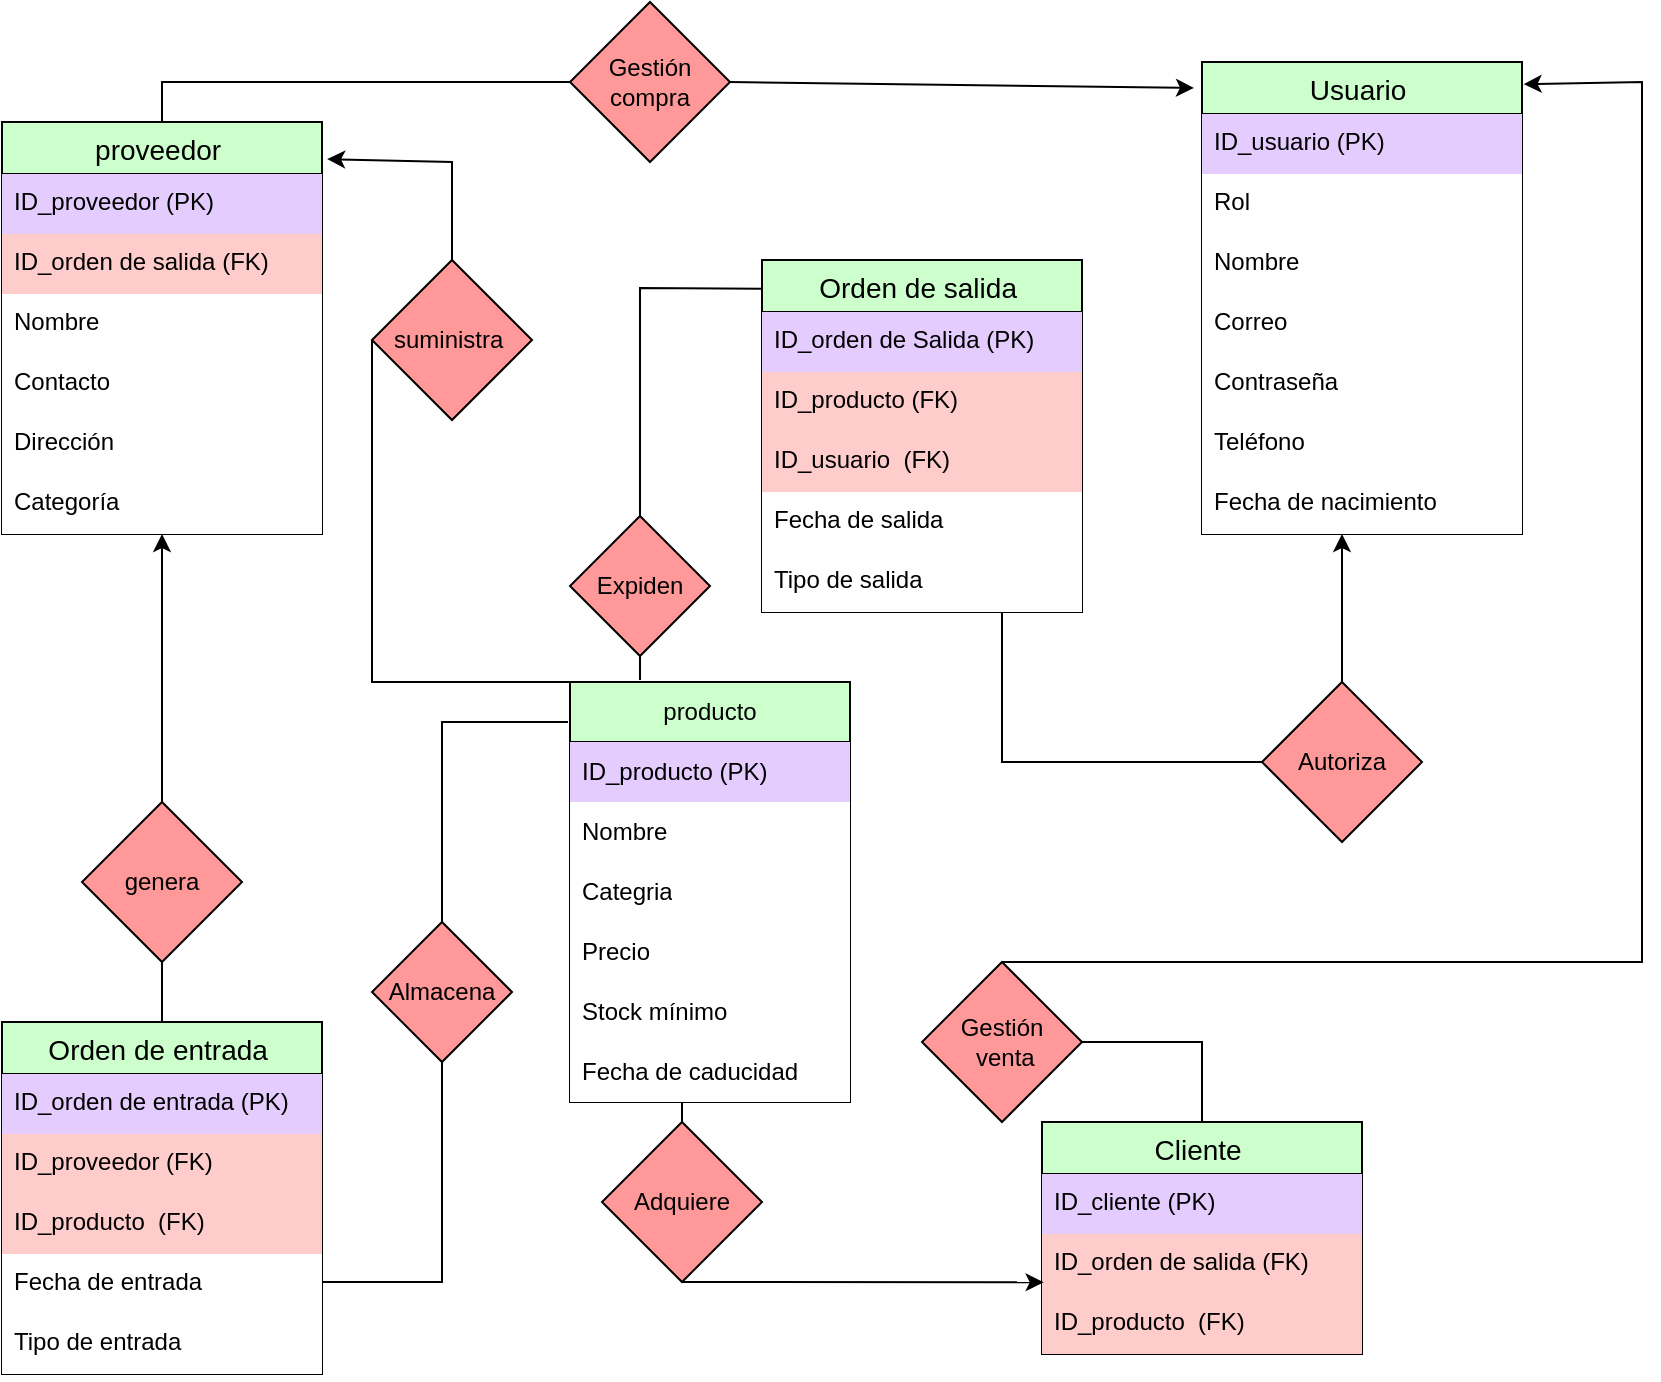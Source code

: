 <mxfile version="26.0.16">
  <diagram name="Página-1" id="MSMkWED141EJ4wdk_DFo">
    <mxGraphModel grid="1" page="1" gridSize="10" guides="1" tooltips="1" connect="1" arrows="1" fold="1" pageScale="1" pageWidth="827" pageHeight="1169" math="0" shadow="0">
      <root>
        <mxCell id="0" />
        <mxCell id="1" parent="0" />
        <mxCell id="c6SjBrnhqA3DmeC0WdgH-87" value="Gestión compra" style="rhombus;whiteSpace=wrap;html=1;fillColor=light-dark(#FF9999,#000000);" vertex="1" parent="1">
          <mxGeometry x="384" y="-80" width="80" height="80" as="geometry" />
        </mxCell>
        <mxCell id="c6SjBrnhqA3DmeC0WdgH-93" value="Adquiere" style="rhombus;whiteSpace=wrap;html=1;fillColor=light-dark(#FF9999,#000000);" vertex="1" parent="1">
          <mxGeometry x="400" y="480" width="80" height="80" as="geometry" />
        </mxCell>
        <mxCell id="c6SjBrnhqA3DmeC0WdgH-108" value="Almacena" style="rhombus;whiteSpace=wrap;html=1;fillColor=light-dark(#FF9999,var(--ge-dark-color, #121212));" vertex="1" parent="1">
          <mxGeometry x="285" y="380" width="70" height="70" as="geometry" />
        </mxCell>
        <mxCell id="c6SjBrnhqA3DmeC0WdgH-102" value="genera" style="rhombus;whiteSpace=wrap;html=1;fillColor=light-dark(#FF9999,var(--ge-dark-color, #121212));" vertex="1" parent="1">
          <mxGeometry x="140" y="320" width="80" height="80" as="geometry" />
        </mxCell>
        <mxCell id="c6SjBrnhqA3DmeC0WdgH-78" value="suministra&amp;nbsp;" style="rhombus;whiteSpace=wrap;html=1;fillColor=light-dark(#FF9999,#000000);" vertex="1" parent="1">
          <mxGeometry x="285" y="49" width="80" height="80" as="geometry" />
        </mxCell>
        <mxCell id="c6SjBrnhqA3DmeC0WdgH-110" value="Expiden" style="rhombus;whiteSpace=wrap;html=1;fillColor=light-dark(#FF9999,var(--ge-dark-color, #121212));" vertex="1" parent="1">
          <mxGeometry x="384" y="177" width="70" height="70" as="geometry" />
        </mxCell>
        <mxCell id="c6SjBrnhqA3DmeC0WdgH-75" value="Autoriza" style="rhombus;whiteSpace=wrap;html=1;fillColor=light-dark(#FF9999,#000000);" vertex="1" parent="1">
          <mxGeometry x="730" y="260" width="80" height="80" as="geometry" />
        </mxCell>
        <mxCell id="c6SjBrnhqA3DmeC0WdgH-5" value="&lt;font style=&quot;vertical-align: inherit;&quot;&gt;&lt;font style=&quot;vertical-align: inherit;&quot;&gt;producto&lt;/font&gt;&lt;/font&gt;" style="swimlane;fontStyle=0;childLayout=stackLayout;horizontal=1;startSize=30;horizontalStack=0;resizeParent=1;resizeParentMax=0;resizeLast=0;collapsible=1;marginBottom=0;whiteSpace=wrap;html=1;fillColor=light-dark(#CCFFCC,var(--ge-dark-color, #121212));" vertex="1" parent="1">
          <mxGeometry x="384" y="260" width="140" height="210" as="geometry">
            <mxRectangle x="384" y="260" width="90" height="30" as="alternateBounds" />
          </mxGeometry>
        </mxCell>
        <mxCell id="c6SjBrnhqA3DmeC0WdgH-6" value="&lt;font style=&quot;vertical-align: inherit;&quot;&gt;&lt;font style=&quot;vertical-align: inherit;&quot;&gt;ID_producto (PK)&lt;/font&gt;&lt;/font&gt;" style="text;strokeColor=none;fillColor=#E5CCFF;align=left;verticalAlign=middle;spacingLeft=4;spacingRight=4;overflow=hidden;points=[[0,0.5],[1,0.5]];portConstraint=eastwest;rotatable=0;whiteSpace=wrap;html=1;" vertex="1" parent="c6SjBrnhqA3DmeC0WdgH-5">
          <mxGeometry y="30" width="140" height="30" as="geometry" />
        </mxCell>
        <mxCell id="c6SjBrnhqA3DmeC0WdgH-7" value="Nombre" style="text;strokeColor=none;fillColor=#FFFFFF;align=left;verticalAlign=middle;spacingLeft=4;spacingRight=4;overflow=hidden;points=[[0,0.5],[1,0.5]];portConstraint=eastwest;rotatable=0;whiteSpace=wrap;html=1;" vertex="1" parent="c6SjBrnhqA3DmeC0WdgH-5">
          <mxGeometry y="60" width="140" height="30" as="geometry" />
        </mxCell>
        <mxCell id="c6SjBrnhqA3DmeC0WdgH-8" value="Categria" style="text;strokeColor=none;fillColor=#FFFFFF;align=left;verticalAlign=middle;spacingLeft=4;spacingRight=4;overflow=hidden;points=[[0,0.5],[1,0.5]];portConstraint=eastwest;rotatable=0;whiteSpace=wrap;html=1;" vertex="1" parent="c6SjBrnhqA3DmeC0WdgH-5">
          <mxGeometry y="90" width="140" height="30" as="geometry" />
        </mxCell>
        <mxCell id="c6SjBrnhqA3DmeC0WdgH-37" value="Precio&amp;nbsp;" style="text;strokeColor=none;fillColor=#FFFFFF;align=left;verticalAlign=middle;spacingLeft=4;spacingRight=4;overflow=hidden;points=[[0,0.5],[1,0.5]];portConstraint=eastwest;rotatable=0;whiteSpace=wrap;html=1;" vertex="1" parent="c6SjBrnhqA3DmeC0WdgH-5">
          <mxGeometry y="120" width="140" height="30" as="geometry" />
        </mxCell>
        <mxCell id="c6SjBrnhqA3DmeC0WdgH-38" value="Stock mínimo&amp;nbsp;" style="text;strokeColor=none;fillColor=#FFFFFF;align=left;verticalAlign=middle;spacingLeft=4;spacingRight=4;overflow=hidden;points=[[0,0.5],[1,0.5]];portConstraint=eastwest;rotatable=0;whiteSpace=wrap;html=1;" vertex="1" parent="c6SjBrnhqA3DmeC0WdgH-5">
          <mxGeometry y="150" width="140" height="30" as="geometry" />
        </mxCell>
        <mxCell id="c6SjBrnhqA3DmeC0WdgH-39" value="Fecha de caducidad&amp;nbsp;" style="text;strokeColor=none;fillColor=#FFFFFF;align=left;verticalAlign=middle;spacingLeft=4;spacingRight=4;overflow=hidden;points=[[0,0.5],[1,0.5]];portConstraint=eastwest;rotatable=0;whiteSpace=wrap;html=1;" vertex="1" parent="c6SjBrnhqA3DmeC0WdgH-5">
          <mxGeometry y="180" width="140" height="30" as="geometry" />
        </mxCell>
        <mxCell id="c6SjBrnhqA3DmeC0WdgH-28" value="Usuario " style="swimlane;fontStyle=0;childLayout=stackLayout;horizontal=1;startSize=26;horizontalStack=0;resizeParent=1;resizeParentMax=0;resizeLast=0;collapsible=1;marginBottom=0;align=center;fontSize=14;fillColor=light-dark(#CCFFCC,#000000);" vertex="1" parent="1">
          <mxGeometry x="700" y="-50" width="160" height="236" as="geometry">
            <mxRectangle x="680" y="130" width="90" height="30" as="alternateBounds" />
          </mxGeometry>
        </mxCell>
        <mxCell id="c6SjBrnhqA3DmeC0WdgH-29" value="ID_usuario (PK)" style="text;strokeColor=none;fillColor=#E5CCFF;spacingLeft=4;spacingRight=4;overflow=hidden;rotatable=0;points=[[0,0.5],[1,0.5]];portConstraint=eastwest;fontSize=12;whiteSpace=wrap;html=1;" vertex="1" parent="c6SjBrnhqA3DmeC0WdgH-28">
          <mxGeometry y="26" width="160" height="30" as="geometry" />
        </mxCell>
        <mxCell id="c6SjBrnhqA3DmeC0WdgH-30" value="Rol" style="text;strokeColor=none;fillColor=#FFFFFF;spacingLeft=4;spacingRight=4;overflow=hidden;rotatable=0;points=[[0,0.5],[1,0.5]];portConstraint=eastwest;fontSize=12;whiteSpace=wrap;html=1;" vertex="1" parent="c6SjBrnhqA3DmeC0WdgH-28">
          <mxGeometry y="56" width="160" height="30" as="geometry" />
        </mxCell>
        <mxCell id="c6SjBrnhqA3DmeC0WdgH-31" value="Nombre&amp;nbsp;" style="text;strokeColor=none;fillColor=#FFFFFF;spacingLeft=4;spacingRight=4;overflow=hidden;rotatable=0;points=[[0,0.5],[1,0.5]];portConstraint=eastwest;fontSize=12;whiteSpace=wrap;html=1;" vertex="1" parent="c6SjBrnhqA3DmeC0WdgH-28">
          <mxGeometry y="86" width="160" height="30" as="geometry" />
        </mxCell>
        <mxCell id="c6SjBrnhqA3DmeC0WdgH-33" value="Correo&amp;nbsp;" style="text;strokeColor=none;fillColor=#FFFFFF;spacingLeft=4;spacingRight=4;overflow=hidden;rotatable=0;points=[[0,0.5],[1,0.5]];portConstraint=eastwest;fontSize=12;whiteSpace=wrap;html=1;" vertex="1" parent="c6SjBrnhqA3DmeC0WdgH-28">
          <mxGeometry y="116" width="160" height="30" as="geometry" />
        </mxCell>
        <mxCell id="c6SjBrnhqA3DmeC0WdgH-34" value="Contraseña" style="text;strokeColor=none;fillColor=#FFFFFF;spacingLeft=4;spacingRight=4;overflow=hidden;rotatable=0;points=[[0,0.5],[1,0.5]];portConstraint=eastwest;fontSize=12;whiteSpace=wrap;html=1;" vertex="1" parent="c6SjBrnhqA3DmeC0WdgH-28">
          <mxGeometry y="146" width="160" height="30" as="geometry" />
        </mxCell>
        <mxCell id="c6SjBrnhqA3DmeC0WdgH-35" value="Teléfono&amp;nbsp;" style="text;strokeColor=none;fillColor=#FFFFFF;spacingLeft=4;spacingRight=4;overflow=hidden;rotatable=0;points=[[0,0.5],[1,0.5]];portConstraint=eastwest;fontSize=12;whiteSpace=wrap;html=1;" vertex="1" parent="c6SjBrnhqA3DmeC0WdgH-28">
          <mxGeometry y="176" width="160" height="30" as="geometry" />
        </mxCell>
        <mxCell id="c6SjBrnhqA3DmeC0WdgH-36" value="Fecha de nacimiento&amp;nbsp;" style="text;strokeColor=none;fillColor=#FFFFFF;spacingLeft=4;spacingRight=4;overflow=hidden;rotatable=0;points=[[0,0.5],[1,0.5]];portConstraint=eastwest;fontSize=12;whiteSpace=wrap;html=1;" vertex="1" parent="c6SjBrnhqA3DmeC0WdgH-28">
          <mxGeometry y="206" width="160" height="30" as="geometry" />
        </mxCell>
        <mxCell id="c6SjBrnhqA3DmeC0WdgH-41" value="Orden de salida " style="swimlane;fontStyle=0;childLayout=stackLayout;horizontal=1;startSize=26;horizontalStack=0;resizeParent=1;resizeParentMax=0;resizeLast=0;collapsible=1;marginBottom=0;align=center;fontSize=14;fillColor=light-dark(#CCFFCC,#000000);" vertex="1" parent="1">
          <mxGeometry x="480" y="49" width="160" height="176" as="geometry">
            <mxRectangle x="550" y="250" width="104" height="30" as="alternateBounds" />
          </mxGeometry>
        </mxCell>
        <mxCell id="c6SjBrnhqA3DmeC0WdgH-42" value="ID_orden de Salida (PK)" style="text;strokeColor=none;fillColor=#E5CCFF;spacingLeft=4;spacingRight=4;overflow=hidden;rotatable=0;points=[[0,0.5],[1,0.5]];portConstraint=eastwest;fontSize=12;whiteSpace=wrap;html=1;" vertex="1" parent="c6SjBrnhqA3DmeC0WdgH-41">
          <mxGeometry y="26" width="160" height="30" as="geometry" />
        </mxCell>
        <mxCell id="c6SjBrnhqA3DmeC0WdgH-43" value="ID_producto (FK)" style="text;strokeColor=none;fillColor=#FFCCCC;spacingLeft=4;spacingRight=4;overflow=hidden;rotatable=0;points=[[0,0.5],[1,0.5]];portConstraint=eastwest;fontSize=12;whiteSpace=wrap;html=1;" vertex="1" parent="c6SjBrnhqA3DmeC0WdgH-41">
          <mxGeometry y="56" width="160" height="30" as="geometry" />
        </mxCell>
        <mxCell id="c6SjBrnhqA3DmeC0WdgH-52" value="ID_usuario&amp;nbsp; (FK)" style="text;strokeColor=none;fillColor=#FFCCCC;spacingLeft=4;spacingRight=4;overflow=hidden;rotatable=0;points=[[0,0.5],[1,0.5]];portConstraint=eastwest;fontSize=12;whiteSpace=wrap;html=1;" vertex="1" parent="c6SjBrnhqA3DmeC0WdgH-41">
          <mxGeometry y="86" width="160" height="30" as="geometry" />
        </mxCell>
        <mxCell id="c6SjBrnhqA3DmeC0WdgH-44" value="Fecha de salida&amp;nbsp;" style="text;strokeColor=none;fillColor=#FFFFFF;spacingLeft=4;spacingRight=4;overflow=hidden;rotatable=0;points=[[0,0.5],[1,0.5]];portConstraint=eastwest;fontSize=12;whiteSpace=wrap;html=1;" vertex="1" parent="c6SjBrnhqA3DmeC0WdgH-41">
          <mxGeometry y="116" width="160" height="30" as="geometry" />
        </mxCell>
        <mxCell id="c6SjBrnhqA3DmeC0WdgH-51" value="Tipo de salida&amp;nbsp;" style="text;strokeColor=none;fillColor=#FFFFFF;spacingLeft=4;spacingRight=4;overflow=hidden;rotatable=0;points=[[0,0.5],[1,0.5]];portConstraint=eastwest;fontSize=12;whiteSpace=wrap;html=1;" vertex="1" parent="c6SjBrnhqA3DmeC0WdgH-41">
          <mxGeometry y="146" width="160" height="30" as="geometry" />
        </mxCell>
        <mxCell id="c6SjBrnhqA3DmeC0WdgH-53" value="Orden de entrada " style="swimlane;fontStyle=0;childLayout=stackLayout;horizontal=1;startSize=26;horizontalStack=0;resizeParent=1;resizeParentMax=0;resizeLast=0;collapsible=1;marginBottom=0;align=center;fontSize=14;fillColor=light-dark(#CCFFCC,#000000);" vertex="1" parent="1">
          <mxGeometry x="100" y="430" width="160" height="176" as="geometry">
            <mxRectangle x="135" y="470" width="110" height="30" as="alternateBounds" />
          </mxGeometry>
        </mxCell>
        <mxCell id="c6SjBrnhqA3DmeC0WdgH-54" value="ID_orden de entrada (PK)" style="text;strokeColor=none;fillColor=#E5CCFF;spacingLeft=4;spacingRight=4;overflow=hidden;rotatable=0;points=[[0,0.5],[1,0.5]];portConstraint=eastwest;fontSize=12;whiteSpace=wrap;html=1;" vertex="1" parent="c6SjBrnhqA3DmeC0WdgH-53">
          <mxGeometry y="26" width="160" height="30" as="geometry" />
        </mxCell>
        <mxCell id="c6SjBrnhqA3DmeC0WdgH-55" value="ID_proveedor (FK)" style="text;strokeColor=none;fillColor=#FFCCCC;spacingLeft=4;spacingRight=4;overflow=hidden;rotatable=0;points=[[0,0.5],[1,0.5]];portConstraint=eastwest;fontSize=12;whiteSpace=wrap;html=1;" vertex="1" parent="c6SjBrnhqA3DmeC0WdgH-53">
          <mxGeometry y="56" width="160" height="30" as="geometry" />
        </mxCell>
        <mxCell id="c6SjBrnhqA3DmeC0WdgH-56" value="ID_producto&amp;nbsp; (FK)" style="text;strokeColor=none;fillColor=#FFCCCC;spacingLeft=4;spacingRight=4;overflow=hidden;rotatable=0;points=[[0,0.5],[1,0.5]];portConstraint=eastwest;fontSize=12;whiteSpace=wrap;html=1;" vertex="1" parent="c6SjBrnhqA3DmeC0WdgH-53">
          <mxGeometry y="86" width="160" height="30" as="geometry" />
        </mxCell>
        <mxCell id="c6SjBrnhqA3DmeC0WdgH-57" value="Fecha de entrada&amp;nbsp;" style="text;strokeColor=none;fillColor=#FFFFFF;spacingLeft=4;spacingRight=4;overflow=hidden;rotatable=0;points=[[0,0.5],[1,0.5]];portConstraint=eastwest;fontSize=12;whiteSpace=wrap;html=1;" vertex="1" parent="c6SjBrnhqA3DmeC0WdgH-53">
          <mxGeometry y="116" width="160" height="30" as="geometry" />
        </mxCell>
        <mxCell id="c6SjBrnhqA3DmeC0WdgH-58" value="Tipo de entrada&amp;nbsp;&amp;nbsp;" style="text;strokeColor=none;fillColor=#FFFFFF;spacingLeft=4;spacingRight=4;overflow=hidden;rotatable=0;points=[[0,0.5],[1,0.5]];portConstraint=eastwest;fontSize=12;whiteSpace=wrap;html=1;" vertex="1" parent="c6SjBrnhqA3DmeC0WdgH-53">
          <mxGeometry y="146" width="160" height="30" as="geometry" />
        </mxCell>
        <mxCell id="c6SjBrnhqA3DmeC0WdgH-59" value="Cliente " style="swimlane;fontStyle=0;childLayout=stackLayout;horizontal=1;startSize=26;horizontalStack=0;resizeParent=1;resizeParentMax=0;resizeLast=0;collapsible=1;marginBottom=0;align=center;fontSize=14;fillColor=light-dark(#CCFFCC,#000000);" vertex="1" parent="1">
          <mxGeometry x="620" y="480" width="160" height="116" as="geometry">
            <mxRectangle x="369" y="570" width="90" height="30" as="alternateBounds" />
          </mxGeometry>
        </mxCell>
        <mxCell id="c6SjBrnhqA3DmeC0WdgH-60" value="ID_cliente (PK)&amp;nbsp;" style="text;strokeColor=none;fillColor=#E5CCFF;spacingLeft=4;spacingRight=4;overflow=hidden;rotatable=0;points=[[0,0.5],[1,0.5]];portConstraint=eastwest;fontSize=12;whiteSpace=wrap;html=1;" vertex="1" parent="c6SjBrnhqA3DmeC0WdgH-59">
          <mxGeometry y="26" width="160" height="30" as="geometry" />
        </mxCell>
        <mxCell id="c6SjBrnhqA3DmeC0WdgH-61" value="ID_orden de salida (FK)" style="text;strokeColor=none;fillColor=#FFCCCC;spacingLeft=4;spacingRight=4;overflow=hidden;rotatable=0;points=[[0,0.5],[1,0.5]];portConstraint=eastwest;fontSize=12;whiteSpace=wrap;html=1;" vertex="1" parent="c6SjBrnhqA3DmeC0WdgH-59">
          <mxGeometry y="56" width="160" height="30" as="geometry" />
        </mxCell>
        <mxCell id="c6SjBrnhqA3DmeC0WdgH-62" value="ID_producto&amp;nbsp; (FK)" style="text;strokeColor=none;fillColor=#FFCCCC;spacingLeft=4;spacingRight=4;overflow=hidden;rotatable=0;points=[[0,0.5],[1,0.5]];portConstraint=eastwest;fontSize=12;whiteSpace=wrap;html=1;" vertex="1" parent="c6SjBrnhqA3DmeC0WdgH-59">
          <mxGeometry y="86" width="160" height="30" as="geometry" />
        </mxCell>
        <mxCell id="c6SjBrnhqA3DmeC0WdgH-65" value="proveedor " style="swimlane;fontStyle=0;childLayout=stackLayout;horizontal=1;startSize=26;horizontalStack=0;resizeParent=1;resizeParentMax=0;resizeLast=0;collapsible=1;marginBottom=0;align=center;fontSize=14;fillColor=light-dark(#CCFFCC,#000000);" vertex="1" parent="1">
          <mxGeometry x="100" y="-20" width="160" height="206" as="geometry">
            <mxRectangle x="145" y="210" width="90" height="30" as="alternateBounds" />
          </mxGeometry>
        </mxCell>
        <mxCell id="c6SjBrnhqA3DmeC0WdgH-66" value="ID_proveedor (PK)&amp;nbsp;" style="text;strokeColor=none;fillColor=#E5CCFF;spacingLeft=4;spacingRight=4;overflow=hidden;rotatable=0;points=[[0,0.5],[1,0.5]];portConstraint=eastwest;fontSize=12;whiteSpace=wrap;html=1;" vertex="1" parent="c6SjBrnhqA3DmeC0WdgH-65">
          <mxGeometry y="26" width="160" height="30" as="geometry" />
        </mxCell>
        <mxCell id="c6SjBrnhqA3DmeC0WdgH-71" value="ID_orden de salida (FK)" style="text;strokeColor=none;fillColor=#FFCCCC;spacingLeft=4;spacingRight=4;overflow=hidden;rotatable=0;points=[[0,0.5],[1,0.5]];portConstraint=eastwest;fontSize=12;whiteSpace=wrap;html=1;" vertex="1" parent="c6SjBrnhqA3DmeC0WdgH-65">
          <mxGeometry y="56" width="160" height="30" as="geometry" />
        </mxCell>
        <mxCell id="c6SjBrnhqA3DmeC0WdgH-67" value="Nombre" style="text;strokeColor=none;fillColor=#FFFFFF;spacingLeft=4;spacingRight=4;overflow=hidden;rotatable=0;points=[[0,0.5],[1,0.5]];portConstraint=eastwest;fontSize=12;whiteSpace=wrap;html=1;" vertex="1" parent="c6SjBrnhqA3DmeC0WdgH-65">
          <mxGeometry y="86" width="160" height="30" as="geometry" />
        </mxCell>
        <mxCell id="c6SjBrnhqA3DmeC0WdgH-68" value="Contacto&amp;nbsp;" style="text;strokeColor=none;fillColor=#FFFFFF;spacingLeft=4;spacingRight=4;overflow=hidden;rotatable=0;points=[[0,0.5],[1,0.5]];portConstraint=eastwest;fontSize=12;whiteSpace=wrap;html=1;" vertex="1" parent="c6SjBrnhqA3DmeC0WdgH-65">
          <mxGeometry y="116" width="160" height="30" as="geometry" />
        </mxCell>
        <mxCell id="c6SjBrnhqA3DmeC0WdgH-69" value="Dirección&amp;nbsp;" style="text;strokeColor=none;fillColor=#FFFFFF;spacingLeft=4;spacingRight=4;overflow=hidden;rotatable=0;points=[[0,0.5],[1,0.5]];portConstraint=eastwest;fontSize=12;whiteSpace=wrap;html=1;" vertex="1" parent="c6SjBrnhqA3DmeC0WdgH-65">
          <mxGeometry y="146" width="160" height="30" as="geometry" />
        </mxCell>
        <mxCell id="c6SjBrnhqA3DmeC0WdgH-70" value="Categoría&amp;nbsp;" style="text;strokeColor=none;fillColor=#FFFFFF;spacingLeft=4;spacingRight=4;overflow=hidden;rotatable=0;points=[[0,0.5],[1,0.5]];portConstraint=eastwest;fontSize=12;whiteSpace=wrap;html=1;" vertex="1" parent="c6SjBrnhqA3DmeC0WdgH-65">
          <mxGeometry y="176" width="160" height="30" as="geometry" />
        </mxCell>
        <mxCell id="c6SjBrnhqA3DmeC0WdgH-76" style="edgeStyle=orthogonalEdgeStyle;rounded=0;orthogonalLoop=1;jettySize=auto;html=1;exitX=0.5;exitY=0;exitDx=0;exitDy=0;fillColor=#FFFFFF;" edge="1" parent="1" source="c6SjBrnhqA3DmeC0WdgH-75" target="c6SjBrnhqA3DmeC0WdgH-28">
          <mxGeometry relative="1" as="geometry">
            <Array as="points">
              <mxPoint x="770" y="220" />
              <mxPoint x="770" y="220" />
            </Array>
          </mxGeometry>
        </mxCell>
        <mxCell id="c6SjBrnhqA3DmeC0WdgH-77" value="" style="endArrow=none;html=1;rounded=0;entryX=0;entryY=0.5;entryDx=0;entryDy=0;exitX=0.75;exitY=1;exitDx=0;exitDy=0;" edge="1" parent="1" source="c6SjBrnhqA3DmeC0WdgH-41" target="c6SjBrnhqA3DmeC0WdgH-75">
          <mxGeometry width="50" height="50" relative="1" as="geometry">
            <mxPoint x="590" y="225" as="sourcePoint" />
            <mxPoint x="630" y="410" as="targetPoint" />
            <Array as="points">
              <mxPoint x="600" y="300" />
            </Array>
          </mxGeometry>
        </mxCell>
        <mxCell id="c6SjBrnhqA3DmeC0WdgH-80" value="" style="endArrow=classic;html=1;rounded=0;entryX=1.016;entryY=0.09;entryDx=0;entryDy=0;exitX=0.5;exitY=0;exitDx=0;exitDy=0;entryPerimeter=0;" edge="1" parent="1" source="c6SjBrnhqA3DmeC0WdgH-78" target="c6SjBrnhqA3DmeC0WdgH-65">
          <mxGeometry width="50" height="50" relative="1" as="geometry">
            <mxPoint x="190" y="300" as="sourcePoint" />
            <mxPoint x="240" y="250" as="targetPoint" />
            <Array as="points">
              <mxPoint x="325" />
            </Array>
          </mxGeometry>
        </mxCell>
        <mxCell id="c6SjBrnhqA3DmeC0WdgH-81" value="" style="endArrow=none;html=1;rounded=0;entryX=0;entryY=0.5;entryDx=0;entryDy=0;exitX=0;exitY=0;exitDx=0;exitDy=0;" edge="1" parent="1" source="c6SjBrnhqA3DmeC0WdgH-5" target="c6SjBrnhqA3DmeC0WdgH-78">
          <mxGeometry width="50" height="50" relative="1" as="geometry">
            <mxPoint x="380" y="280" as="sourcePoint" />
            <mxPoint x="250" y="360" as="targetPoint" />
            <Array as="points">
              <mxPoint x="285" y="260" />
            </Array>
          </mxGeometry>
        </mxCell>
        <mxCell id="c6SjBrnhqA3DmeC0WdgH-88" value="" style="endArrow=classic;html=1;rounded=0;exitX=1;exitY=0.5;exitDx=0;exitDy=0;entryX=-0.025;entryY=0.055;entryDx=0;entryDy=0;entryPerimeter=0;" edge="1" parent="1" source="c6SjBrnhqA3DmeC0WdgH-87" target="c6SjBrnhqA3DmeC0WdgH-28">
          <mxGeometry width="50" height="50" relative="1" as="geometry">
            <mxPoint x="340" y="160" as="sourcePoint" />
            <mxPoint x="680" y="140" as="targetPoint" />
            <Array as="points" />
          </mxGeometry>
        </mxCell>
        <mxCell id="c6SjBrnhqA3DmeC0WdgH-91" value="" style="endArrow=classic;html=1;rounded=0;exitX=0.5;exitY=0;exitDx=0;exitDy=0;entryX=1.005;entryY=0.047;entryDx=0;entryDy=0;entryPerimeter=0;" edge="1" parent="1" source="c6SjBrnhqA3DmeC0WdgH-90" target="c6SjBrnhqA3DmeC0WdgH-28">
          <mxGeometry width="50" height="50" relative="1" as="geometry">
            <mxPoint x="520" y="360" as="sourcePoint" />
            <mxPoint x="580" y="210" as="targetPoint" />
            <Array as="points">
              <mxPoint x="920" y="400" />
              <mxPoint x="920" y="-40" />
            </Array>
          </mxGeometry>
        </mxCell>
        <mxCell id="c6SjBrnhqA3DmeC0WdgH-92" value="" style="endArrow=none;html=1;rounded=0;entryX=1;entryY=0.5;entryDx=0;entryDy=0;exitX=0.5;exitY=0;exitDx=0;exitDy=0;" edge="1" parent="1" source="c6SjBrnhqA3DmeC0WdgH-59" target="c6SjBrnhqA3DmeC0WdgH-90">
          <mxGeometry width="50" height="50" relative="1" as="geometry">
            <mxPoint x="470" y="520" as="sourcePoint" />
            <mxPoint x="520" y="470" as="targetPoint" />
            <Array as="points">
              <mxPoint x="700" y="440" />
            </Array>
          </mxGeometry>
        </mxCell>
        <mxCell id="c6SjBrnhqA3DmeC0WdgH-95" value="" style="endArrow=classic;html=1;rounded=0;entryX=0.005;entryY=0.806;entryDx=0;entryDy=0;exitX=0.5;exitY=1;exitDx=0;exitDy=0;fillColor=#FFFFFF;entryPerimeter=0;" edge="1" parent="1" source="c6SjBrnhqA3DmeC0WdgH-93" target="c6SjBrnhqA3DmeC0WdgH-61">
          <mxGeometry width="50" height="50" relative="1" as="geometry">
            <mxPoint x="260" y="570" as="sourcePoint" />
            <mxPoint x="310" y="520" as="targetPoint" />
            <Array as="points" />
          </mxGeometry>
        </mxCell>
        <mxCell id="c6SjBrnhqA3DmeC0WdgH-96" value="" style="endArrow=none;html=1;rounded=0;exitX=0.5;exitY=0;exitDx=0;exitDy=0;entryX=0.4;entryY=1;entryDx=0;entryDy=0;fillColor=#FFFFFF;entryPerimeter=0;" edge="1" parent="1" source="c6SjBrnhqA3DmeC0WdgH-93" target="c6SjBrnhqA3DmeC0WdgH-39">
          <mxGeometry width="50" height="50" relative="1" as="geometry">
            <mxPoint x="290" y="450" as="sourcePoint" />
            <mxPoint x="385" y="370" as="targetPoint" />
          </mxGeometry>
        </mxCell>
        <mxCell id="c6SjBrnhqA3DmeC0WdgH-98" value="" style="endArrow=none;html=1;rounded=0;entryX=0;entryY=0.5;entryDx=0;entryDy=0;" edge="1" parent="1" source="c6SjBrnhqA3DmeC0WdgH-65" target="c6SjBrnhqA3DmeC0WdgH-87">
          <mxGeometry width="50" height="50" relative="1" as="geometry">
            <mxPoint x="170" y="190" as="sourcePoint" />
            <mxPoint x="220" y="140" as="targetPoint" />
            <Array as="points">
              <mxPoint x="180" y="-40" />
            </Array>
          </mxGeometry>
        </mxCell>
        <mxCell id="c6SjBrnhqA3DmeC0WdgH-106" value="" style="endArrow=none;html=1;rounded=0;entryX=0.5;entryY=1;entryDx=0;entryDy=0;exitX=0.5;exitY=0;exitDx=0;exitDy=0;" edge="1" parent="1" source="c6SjBrnhqA3DmeC0WdgH-53" target="c6SjBrnhqA3DmeC0WdgH-102">
          <mxGeometry width="50" height="50" relative="1" as="geometry">
            <mxPoint x="80" y="440" as="sourcePoint" />
            <mxPoint x="130" y="390" as="targetPoint" />
          </mxGeometry>
        </mxCell>
        <mxCell id="c6SjBrnhqA3DmeC0WdgH-111" value="" style="endArrow=none;html=1;rounded=0;entryX=0.5;entryY=1;entryDx=0;entryDy=0;" edge="1" parent="1" target="c6SjBrnhqA3DmeC0WdgH-108">
          <mxGeometry width="50" height="50" relative="1" as="geometry">
            <mxPoint x="260" y="560" as="sourcePoint" />
            <mxPoint x="320" y="490" as="targetPoint" />
            <Array as="points">
              <mxPoint x="320" y="560" />
            </Array>
          </mxGeometry>
        </mxCell>
        <mxCell id="c6SjBrnhqA3DmeC0WdgH-112" value="" style="endArrow=none;html=1;rounded=0;exitX=0.5;exitY=0;exitDx=0;exitDy=0;" edge="1" parent="1" source="c6SjBrnhqA3DmeC0WdgH-108">
          <mxGeometry width="50" height="50" relative="1" as="geometry">
            <mxPoint x="270" y="580" as="sourcePoint" />
            <mxPoint x="383" y="280" as="targetPoint" />
            <Array as="points">
              <mxPoint x="320" y="280" />
            </Array>
          </mxGeometry>
        </mxCell>
        <mxCell id="c6SjBrnhqA3DmeC0WdgH-114" value="" style="endArrow=none;html=1;rounded=0;entryX=0.5;entryY=1;entryDx=0;entryDy=0;" edge="1" parent="1" target="c6SjBrnhqA3DmeC0WdgH-110">
          <mxGeometry width="50" height="50" relative="1" as="geometry">
            <mxPoint x="419" y="259" as="sourcePoint" />
            <mxPoint x="424" y="310" as="targetPoint" />
          </mxGeometry>
        </mxCell>
        <mxCell id="c6SjBrnhqA3DmeC0WdgH-115" value="" style="endArrow=none;html=1;rounded=0;exitX=0.5;exitY=0;exitDx=0;exitDy=0;entryX=0;entryY=0.082;entryDx=0;entryDy=0;entryPerimeter=0;" edge="1" parent="1" source="c6SjBrnhqA3DmeC0WdgH-110" target="c6SjBrnhqA3DmeC0WdgH-41">
          <mxGeometry width="50" height="50" relative="1" as="geometry">
            <mxPoint x="490" y="300" as="sourcePoint" />
            <mxPoint x="540" y="250" as="targetPoint" />
            <Array as="points">
              <mxPoint x="419" y="63" />
            </Array>
          </mxGeometry>
        </mxCell>
        <mxCell id="c6SjBrnhqA3DmeC0WdgH-116" value="" style="endArrow=classic;html=1;rounded=0;entryX=0.5;entryY=1;entryDx=0;entryDy=0;" edge="1" parent="1" source="c6SjBrnhqA3DmeC0WdgH-102" target="c6SjBrnhqA3DmeC0WdgH-65">
          <mxGeometry width="50" height="50" relative="1" as="geometry">
            <mxPoint x="110" y="340" as="sourcePoint" />
            <mxPoint x="160" y="290" as="targetPoint" />
          </mxGeometry>
        </mxCell>
        <mxCell id="c6SjBrnhqA3DmeC0WdgH-90" value="Gestión&lt;br&gt;&amp;nbsp;venta" style="rhombus;whiteSpace=wrap;html=1;fillColor=light-dark(#FF9999,var(--ge-dark-color, #121212));" vertex="1" parent="1">
          <mxGeometry x="560" y="400" width="80" height="80" as="geometry" />
        </mxCell>
      </root>
    </mxGraphModel>
  </diagram>
</mxfile>
